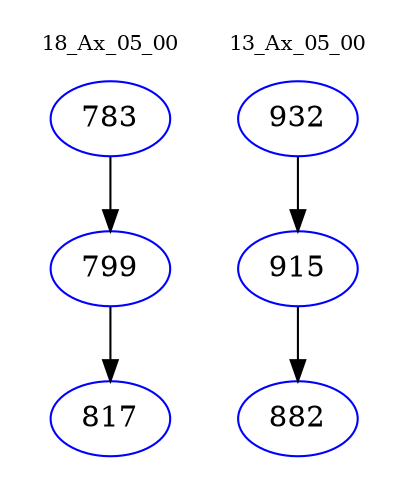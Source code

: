 digraph{
subgraph cluster_0 {
color = white
label = "18_Ax_05_00";
fontsize=10;
T0_783 [label="783", color="blue"]
T0_783 -> T0_799 [color="black"]
T0_799 [label="799", color="blue"]
T0_799 -> T0_817 [color="black"]
T0_817 [label="817", color="blue"]
}
subgraph cluster_1 {
color = white
label = "13_Ax_05_00";
fontsize=10;
T1_932 [label="932", color="blue"]
T1_932 -> T1_915 [color="black"]
T1_915 [label="915", color="blue"]
T1_915 -> T1_882 [color="black"]
T1_882 [label="882", color="blue"]
}
}
